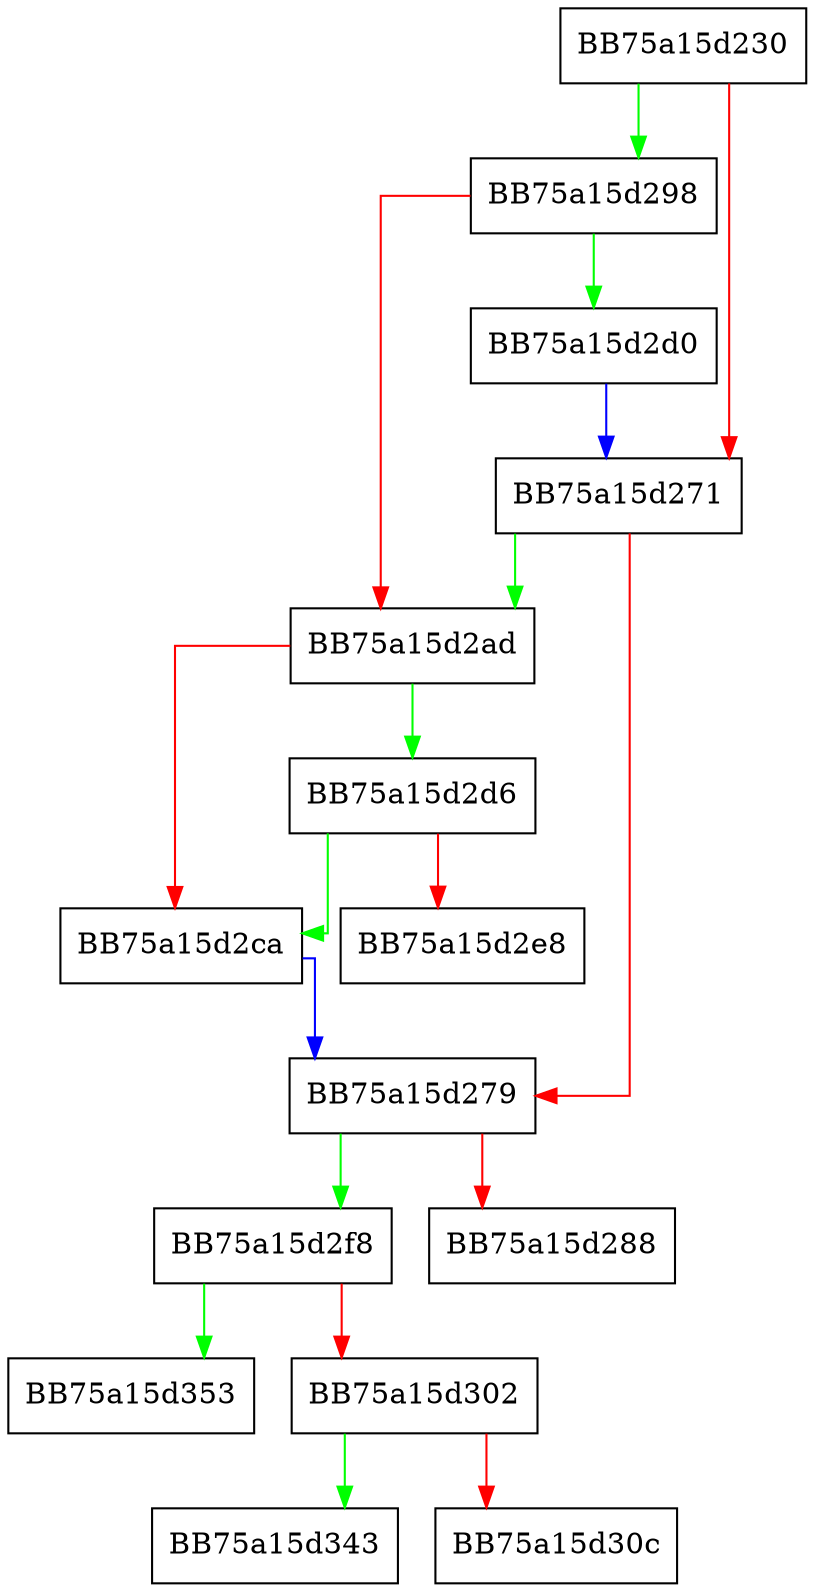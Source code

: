 digraph headerpage___index {
  node [shape="box"];
  graph [splines=ortho];
  BB75a15d230 -> BB75a15d298 [color="green"];
  BB75a15d230 -> BB75a15d271 [color="red"];
  BB75a15d271 -> BB75a15d2ad [color="green"];
  BB75a15d271 -> BB75a15d279 [color="red"];
  BB75a15d279 -> BB75a15d2f8 [color="green"];
  BB75a15d279 -> BB75a15d288 [color="red"];
  BB75a15d298 -> BB75a15d2d0 [color="green"];
  BB75a15d298 -> BB75a15d2ad [color="red"];
  BB75a15d2ad -> BB75a15d2d6 [color="green"];
  BB75a15d2ad -> BB75a15d2ca [color="red"];
  BB75a15d2ca -> BB75a15d279 [color="blue"];
  BB75a15d2d0 -> BB75a15d271 [color="blue"];
  BB75a15d2d6 -> BB75a15d2ca [color="green"];
  BB75a15d2d6 -> BB75a15d2e8 [color="red"];
  BB75a15d2f8 -> BB75a15d353 [color="green"];
  BB75a15d2f8 -> BB75a15d302 [color="red"];
  BB75a15d302 -> BB75a15d343 [color="green"];
  BB75a15d302 -> BB75a15d30c [color="red"];
}